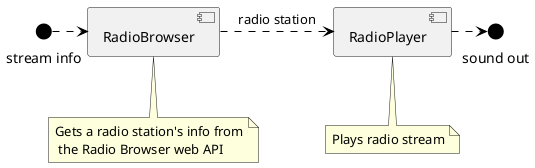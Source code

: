 @startuml

interface "stream info" as in #back:black;line:black
interface "sound out" as out #back:black;line:black

[RadioBrowser] .[#black]right.> [RadioPlayer] : radio station
in .[#black]right.> [RadioBrowser]
RadioPlayer .[#black]right.> out

note bottom of RadioBrowser : Gets a radio station's info from\n the Radio Browser web API
note bottom of RadioPlayer : Plays radio stream

@enduml